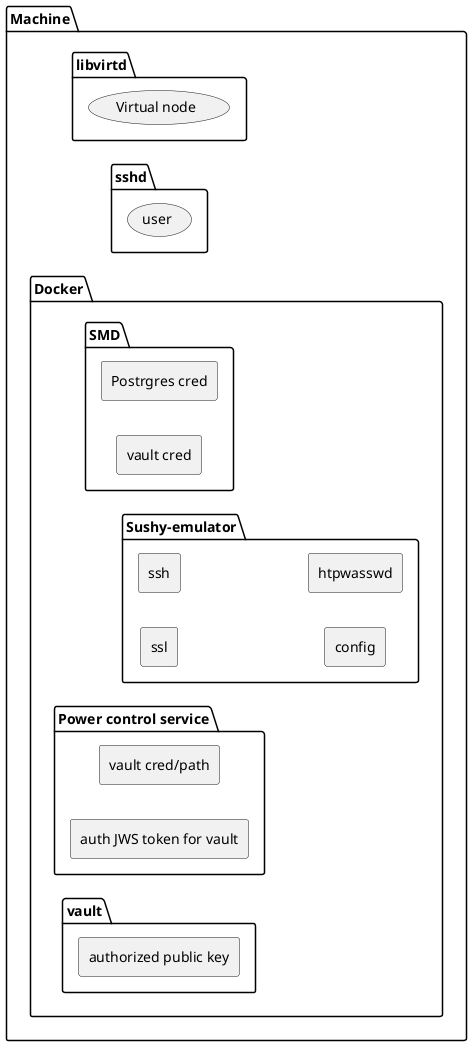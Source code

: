 @startuml

left to right direction

package machine_pkg as "Machine" {
  package libvirtd_pkg as "libvirtd" {
    (virtual_node) as "Virtual node"
  }
  package sshd as "sshd" {
  	(user)
  }
  package docker_pkg as "Docker" {
    package smd as "SMD" {
    	rectangle smd_postgresql as "Postrgres cred"
    	rectangle smd_vault as "vault cred"
    }
    package sushy_emulator as "Sushy-emulator" {
      rectangle sushy_emulator_ssl as "ssl"
      rectangle sushy_emulator_ssh as "ssh"
      rectangle sushy_emulator_config as "config"
      rectangle sushy_emulator_htpwasswd as "htpwasswd"
    }
    package pcs as "Power control service" {
      rectangle pcs_vault as "vault cred/path"
      rectangle pcs_token as "auth JWS token for vault"
    }
    package vault as "vault" {
      rectangle vault_public_key as "authorized public key"
    }
  }
}

@enduml
